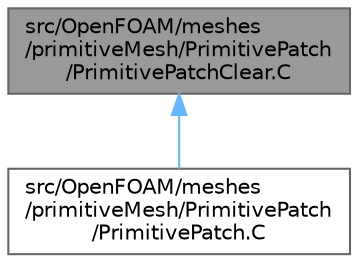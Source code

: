 digraph "src/OpenFOAM/meshes/primitiveMesh/PrimitivePatch/PrimitivePatchClear.C"
{
 // LATEX_PDF_SIZE
  bgcolor="transparent";
  edge [fontname=Helvetica,fontsize=10,labelfontname=Helvetica,labelfontsize=10];
  node [fontname=Helvetica,fontsize=10,shape=box,height=0.2,width=0.4];
  Node1 [id="Node000001",label="src/OpenFOAM/meshes\l/primitiveMesh/PrimitivePatch\l/PrimitivePatchClear.C",height=0.2,width=0.4,color="gray40", fillcolor="grey60", style="filled", fontcolor="black",tooltip=" "];
  Node1 -> Node2 [id="edge1_Node000001_Node000002",dir="back",color="steelblue1",style="solid",tooltip=" "];
  Node2 [id="Node000002",label="src/OpenFOAM/meshes\l/primitiveMesh/PrimitivePatch\l/PrimitivePatch.C",height=0.2,width=0.4,color="grey40", fillcolor="white", style="filled",URL="$PrimitivePatch_8C.html",tooltip=" "];
}
